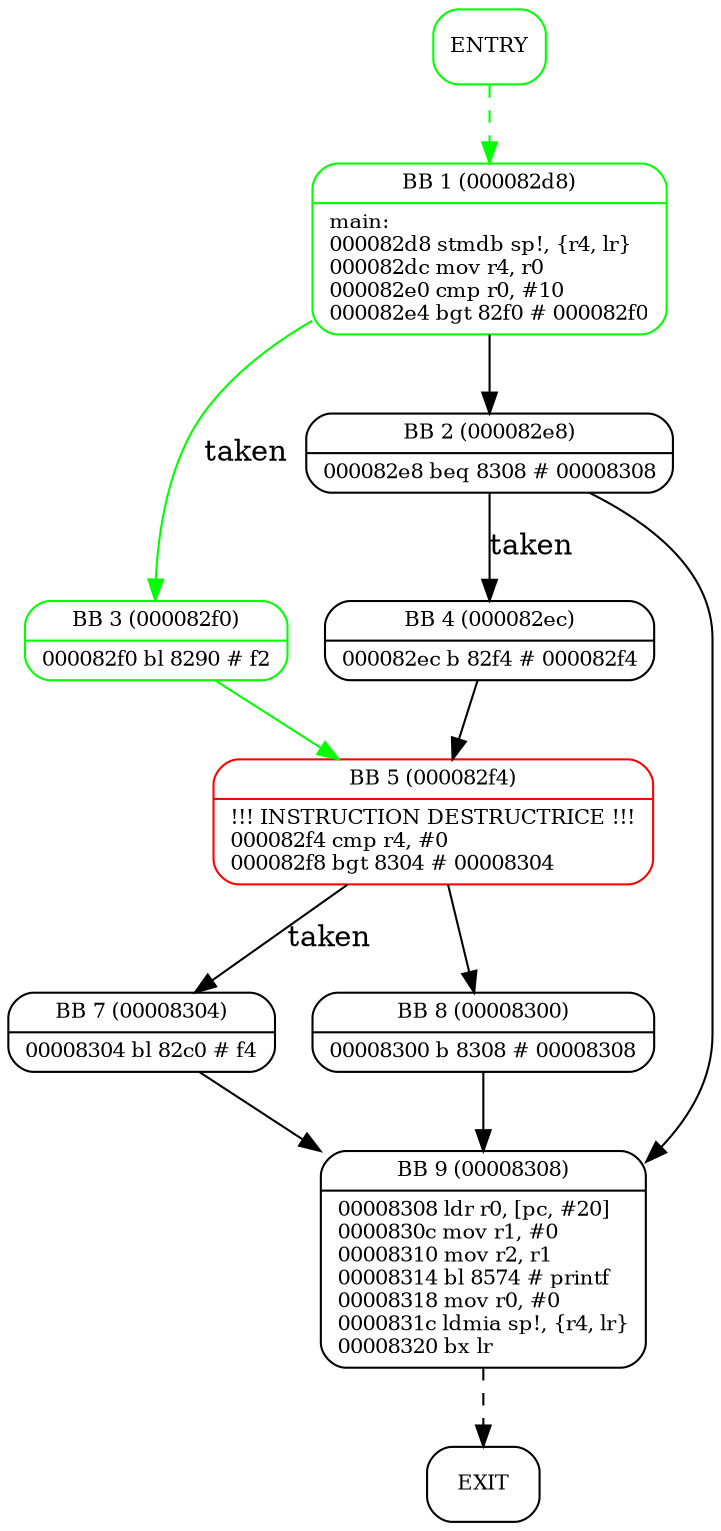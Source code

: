 digraph main{
node [shape=Mrecord, labeljust=l, fontsize=10];
	"0" [color=green, label="ENTRY"]
	"0" -> "1" [color=green, style=dashed, weight=1];
	"1" [color=green, label="{BB 1 (000082d8) | main:\l000082d8    stmdb sp!, \{r4, lr\}\l000082dc    mov r4, r0\l000082e0    cmp r0, #10\l000082e4    bgt 82f0    # 000082f0\l }"]
	"1" -> "3" [color=green, label="taken", weight=3];
	"1" -> "2" [weight=4];
	"2" [label="{BB 2 (000082e8) | 000082e8    beq 8308    # 00008308\l }"]
	"2" -> "4" [label="taken", weight=3];
	"2" -> "9" [weight=4];
	"3" [color=green, label="{BB 3 (000082f0) | 000082f0    bl 8290    # f2\l }"]
	"3" -> "5" [color=green, weight=4];
	"4" [label="{BB 4 (000082ec) | 000082ec    b 82f4    # 000082f4\l }"]
	"4" -> "5" [weight=4];
	"5" [color=red, label="{BB 5 (000082f4) |!!! INSTRUCTION DESTRUCTRICE !!!\l000082f4    cmp r4, #0\l000082f8    bgt 8304    # 00008304\l }"]
	"5" -> "7" [label="taken", weight=3];
	"5" -> "8" [weight=4];
	"7" [label="{BB 7 (00008304) | 00008304    bl 82c0    # f4\l }"]
	"7" -> "9" [weight=4];
	"8" [label="{BB 8 (00008300) | 00008300    b 8308    # 00008308\l }"]
	"8" -> "9" [weight=4];
	"9" [label="{BB 9 (00008308) | 00008308    ldr r0, [pc, #20]\l0000830c    mov r1, #0\l00008310    mov r2, r1\l00008314    bl 8574    # printf\l00008318    mov r0, #0\l0000831c    ldmia sp!, \{r4, lr\}\l00008320    bx lr\l }"]
	"9" -> "11" [style=dashed, weight=1];
	"11" [label="EXIT"]
}

